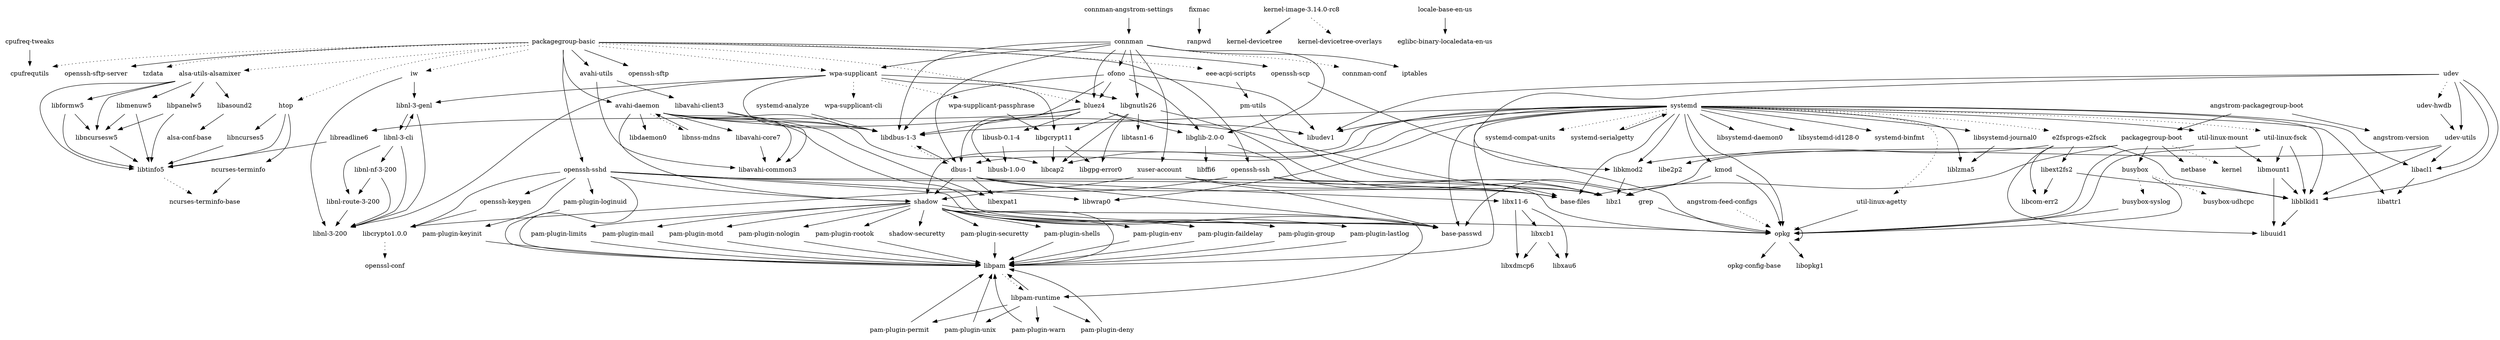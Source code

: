 digraph depends {
    node [shape=plaintext]
"alsa-utils-alsamixer" -> "libasound2";
"alsa-utils-alsamixer" -> "libformw5";
"alsa-utils-alsamixer" -> "libmenuw5";
"alsa-utils-alsamixer" -> "libncursesw5";
"alsa-utils-alsamixer" -> "libpanelw5";
"alsa-utils-alsamixer" -> "libtinfo5";
"angstrom-feed-configs" -> "opkg" [style=dotted];
"angstrom-packagegroup-boot" -> "angstrom-version";
"angstrom-packagegroup-boot" -> "packagegroup-boot";
"avahi-daemon" -> "base-files";
"avahi-daemon" -> "base-passwd";
"avahi-daemon" -> "libavahi-common3";
"avahi-daemon" -> "libavahi-core7";
"avahi-daemon" -> "libcap2";
"avahi-daemon" -> "libdaemon0";
"avahi-daemon" -> "libdbus-1-3";
"avahi-daemon" -> "libexpat1";
"avahi-daemon" -> "libnss-mdns" [style=dotted];
"avahi-daemon" -> "shadow";
"avahi-utils" -> "libavahi-client3";
"avahi-utils" -> "libavahi-common3";
"bluez4" -> "libdbus-1-3";
"bluez4" -> "libglib-2.0-0";
"bluez4" -> "libreadline6";
"bluez4" -> "libudev1";
"bluez4" -> "libusb-0.1-4";
"bluez4" -> "libusb-1.0-0";
"busybox" -> "busybox-syslog" [style=dotted];
"busybox" -> "busybox-udhcpc" [style=dotted];
"busybox" -> "opkg";
"busybox-syslog" -> "opkg";
"connman" -> "bluez4";
"connman" -> "connman-conf" [style=dotted];
"connman" -> "dbus-1";
"connman" -> "iptables";
"connman" -> "libdbus-1-3";
"connman" -> "libglib-2.0-0";
"connman" -> "libgnutls26";
"connman" -> "ofono";
"connman" -> "wpa-supplicant";
"connman" -> "xuser-account";
"connman-angstrom-settings" -> "connman";
"cpufreq-tweaks" -> "cpufrequtils";
"dbus-1" -> "base-files";
"dbus-1" -> "base-passwd";
"dbus-1" -> "libdbus-1-3";
"dbus-1" -> "libexpat1";
"dbus-1" -> "libx11-6";
"dbus-1" -> "shadow";
"e2fsprogs-e2fsck" -> "libblkid1";
"e2fsprogs-e2fsck" -> "libcom-err2";
"e2fsprogs-e2fsck" -> "libe2p2";
"e2fsprogs-e2fsck" -> "libext2fs2";
"e2fsprogs-e2fsck" -> "libuuid1";
"eee-acpi-scripts" -> "pm-utils";
"fixmac" -> "ranpwd";
"grep" -> "opkg";
"htop" -> "libncurses5";
"htop" -> "libtinfo5";
"htop" -> "ncurses-terminfo";
"iw" -> "libnl-3-200";
"iw" -> "libnl-3-genl";
"kernel-image-3.14.0-rc8" -> "kernel-devicetree";
"kernel-image-3.14.0-rc8" -> "kernel-devicetree-overlays" [style=dotted];
"kmod" -> "libz1";
"kmod" -> "opkg";
"libacl1" -> "libattr1";
"libasound2" -> "alsa-conf-base";
"libavahi-client3" -> "libavahi-common3";
"libavahi-client3" -> "libdbus-1-3";
"libavahi-core7" -> "libavahi-common3";
"libblkid1" -> "libuuid1";
"libcrypto1.0.0" -> "openssl-conf" [style=dotted];
"libdbus-1-3" -> "dbus-1" [style=dotted];
"libext2fs2" -> "libblkid1";
"libext2fs2" -> "libcom-err2";
"libformw5" -> "libncursesw5";
"libformw5" -> "libtinfo5";
"libgcrypt11" -> "libcap2";
"libgcrypt11" -> "libgpg-error0";
"libglib-2.0-0" -> "libffi6";
"libglib-2.0-0" -> "libz1";
"libgnutls26" -> "libcap2";
"libgnutls26" -> "libgcrypt11";
"libgnutls26" -> "libgpg-error0";
"libgnutls26" -> "libtasn1-6";
"libgnutls26" -> "libz1";
"libkmod2" -> "libz1";
"libmenuw5" -> "libncursesw5";
"libmenuw5" -> "libtinfo5";
"libmount1" -> "libblkid1";
"libmount1" -> "libuuid1";
"libncurses5" -> "libtinfo5";
"libncursesw5" -> "libtinfo5";
"libnl-3-cli" -> "libnl-3-200";
"libnl-3-cli" -> "libnl-3-genl";
"libnl-3-cli" -> "libnl-nf-3-200";
"libnl-3-cli" -> "libnl-route-3-200";
"libnl-3-genl" -> "libnl-3-200";
"libnl-3-genl" -> "libnl-3-cli";
"libnl-nf-3-200" -> "libnl-3-200";
"libnl-nf-3-200" -> "libnl-route-3-200";
"libnl-route-3-200" -> "libnl-3-200";
"libnss-mdns" -> "avahi-daemon";
"libpam" -> "libpam-runtime" [style=dotted];
"libpam-runtime" -> "libpam";
"libpam-runtime" -> "pam-plugin-deny";
"libpam-runtime" -> "pam-plugin-permit";
"libpam-runtime" -> "pam-plugin-unix";
"libpam-runtime" -> "pam-plugin-warn";
"libpanelw5" -> "libncursesw5";
"libpanelw5" -> "libtinfo5";
"libreadline6" -> "libtinfo5";
"libsystemd-journal0" -> "liblzma5";
"libtinfo5" -> "ncurses-terminfo-base" [style=dotted];
"libusb-0.1-4" -> "libusb-1.0-0";
"libx11-6" -> "libxau6";
"libx11-6" -> "libxcb1";
"libx11-6" -> "libxdmcp6";
"libxcb1" -> "libxau6";
"libxcb1" -> "libxdmcp6";
"locale-base-en-us" -> "eglibc-binary-localedata-en-us";
"ncurses-terminfo" -> "ncurses-terminfo-base";
"ofono" -> "bluez4";
"ofono" -> "dbus-1";
"ofono" -> "libdbus-1-3";
"ofono" -> "libglib-2.0-0";
"ofono" -> "libudev1";
"openssh-keygen" -> "libcrypto1.0.0";
"openssh-scp" -> "opkg";
"openssh-ssh" -> "libcrypto1.0.0";
"openssh-ssh" -> "libz1";
"openssh-ssh" -> "opkg";
"openssh-sshd" -> "base-files";
"openssh-sshd" -> "base-passwd";
"openssh-sshd" -> "libcrypto1.0.0";
"openssh-sshd" -> "libpam";
"openssh-sshd" -> "libwrap0";
"openssh-sshd" -> "libz1";
"openssh-sshd" -> "openssh-keygen";
"openssh-sshd" -> "pam-plugin-keyinit";
"openssh-sshd" -> "pam-plugin-loginuid";
"openssh-sshd" -> "shadow";
"opkg" -> "libopkg1";
"opkg" -> "opkg";
"opkg" -> "opkg-config-base";
"packagegroup-basic" -> "alsa-utils-alsamixer" [style=dotted];
"packagegroup-basic" -> "avahi-daemon";
"packagegroup-basic" -> "avahi-utils";
"packagegroup-basic" -> "bluez4" [style=dotted];
"packagegroup-basic" -> "cpufrequtils" [style=dotted];
"packagegroup-basic" -> "eee-acpi-scripts" [style=dotted];
"packagegroup-basic" -> "htop" [style=dotted];
"packagegroup-basic" -> "iw" [style=dotted];
"packagegroup-basic" -> "openssh-scp";
"packagegroup-basic" -> "openssh-sftp";
"packagegroup-basic" -> "openssh-sftp-server";
"packagegroup-basic" -> "openssh-ssh";
"packagegroup-basic" -> "openssh-sshd";
"packagegroup-basic" -> "tzdata" [style=dotted];
"packagegroup-basic" -> "wpa-supplicant" [style=dotted];
"packagegroup-boot" -> "base-files";
"packagegroup-boot" -> "base-passwd";
"packagegroup-boot" -> "busybox";
"packagegroup-boot" -> "kernel" [style=dotted];
"packagegroup-boot" -> "netbase";
"pam-plugin-deny" -> "libpam";
"pam-plugin-env" -> "libpam";
"pam-plugin-faildelay" -> "libpam";
"pam-plugin-group" -> "libpam";
"pam-plugin-keyinit" -> "libpam";
"pam-plugin-lastlog" -> "libpam";
"pam-plugin-limits" -> "libpam";
"pam-plugin-loginuid" -> "libpam";
"pam-plugin-mail" -> "libpam";
"pam-plugin-motd" -> "libpam";
"pam-plugin-nologin" -> "libpam";
"pam-plugin-permit" -> "libpam";
"pam-plugin-rootok" -> "libpam";
"pam-plugin-securetty" -> "libpam";
"pam-plugin-shells" -> "libpam";
"pam-plugin-unix" -> "libpam";
"pam-plugin-warn" -> "libpam";
"pm-utils" -> "grep";
"shadow" -> "base-passwd";
"shadow" -> "libpam";
"shadow" -> "libpam-runtime";
"shadow" -> "opkg";
"shadow" -> "pam-plugin-env";
"shadow" -> "pam-plugin-faildelay";
"shadow" -> "pam-plugin-group";
"shadow" -> "pam-plugin-lastlog";
"shadow" -> "pam-plugin-limits";
"shadow" -> "pam-plugin-mail";
"shadow" -> "pam-plugin-motd";
"shadow" -> "pam-plugin-nologin";
"shadow" -> "pam-plugin-rootok";
"shadow" -> "pam-plugin-securetty";
"shadow" -> "pam-plugin-shells";
"shadow" -> "shadow-securetty";
"systemd" -> "base-files";
"systemd" -> "base-passwd";
"systemd" -> "dbus-1";
"systemd" -> "e2fsprogs-e2fsck" [style=dotted];
"systemd" -> "kmod";
"systemd" -> "libacl1";
"systemd" -> "libattr1";
"systemd" -> "libblkid1";
"systemd" -> "libcap2";
"systemd" -> "libdbus-1-3";
"systemd" -> "libkmod2";
"systemd" -> "liblzma5";
"systemd" -> "libpam";
"systemd" -> "libsystemd-daemon0";
"systemd" -> "libsystemd-id128-0";
"systemd" -> "libsystemd-journal0";
"systemd" -> "libudev1";
"systemd" -> "libwrap0";
"systemd" -> "opkg";
"systemd" -> "shadow";
"systemd" -> "systemd-binfmt";
"systemd" -> "systemd-compat-units" [style=dotted];
"systemd" -> "systemd-serialgetty" [style=dotted];
"systemd" -> "util-linux-agetty" [style=dotted];
"systemd" -> "util-linux-fsck" [style=dotted];
"systemd" -> "util-linux-mount";
"systemd-analyze" -> "libdbus-1-3";
"systemd-serialgetty" -> "systemd";
"udev" -> "libacl1";
"udev" -> "libblkid1";
"udev" -> "libkmod2";
"udev" -> "libudev1";
"udev" -> "udev-hwdb" [style=dotted];
"udev" -> "udev-utils";
"udev-hwdb" -> "udev-utils";
"udev-utils" -> "libacl1";
"udev-utils" -> "libblkid1";
"udev-utils" -> "libkmod2";
"util-linux-agetty" -> "opkg";
"util-linux-fsck" -> "libblkid1";
"util-linux-fsck" -> "libmount1";
"util-linux-fsck" -> "opkg";
"util-linux-mount" -> "libmount1";
"util-linux-mount" -> "opkg";
"wpa-supplicant" -> "libdbus-1-3";
"wpa-supplicant" -> "libgcrypt11";
"wpa-supplicant" -> "libgnutls26";
"wpa-supplicant" -> "libnl-3-200";
"wpa-supplicant" -> "libnl-3-genl";
"wpa-supplicant" -> "wpa-supplicant-cli" [style=dotted];
"wpa-supplicant" -> "wpa-supplicant-passphrase" [style=dotted];
"wpa-supplicant-passphrase" -> "libgcrypt11";
"xuser-account" -> "base-files";
"xuser-account" -> "base-passwd";
"xuser-account" -> "shadow";
}
